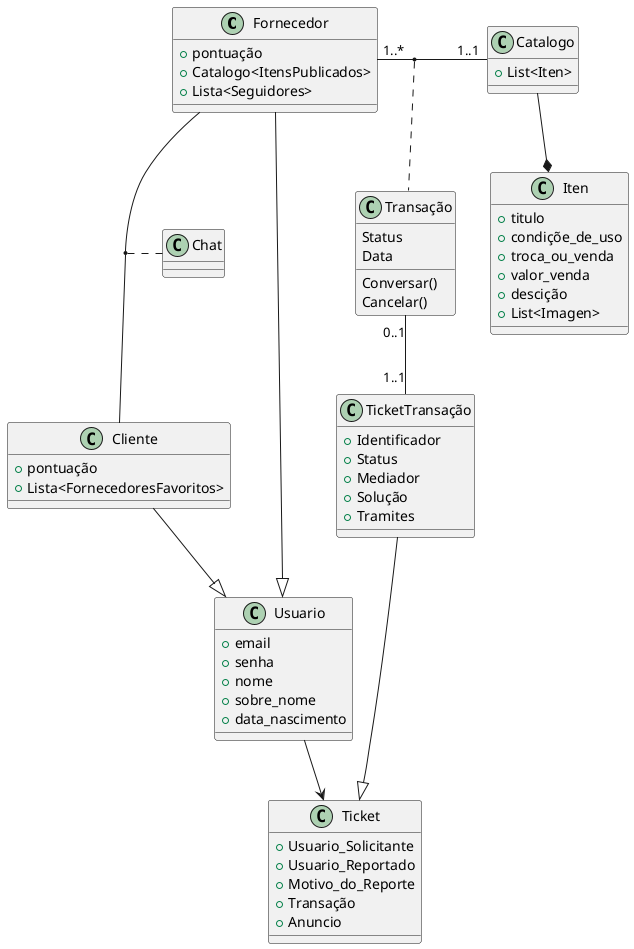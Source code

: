 @startuml diabgrama

Fornecedor --|> Usuario
Cliente --|> Usuario
Catalogo --* Iten
TicketTransação --|> Ticket

Usuario --> Ticket

Fornecedor "1..*" - "1..1" Catalogo
(Fornecedor, Catalogo) ... Transação
(Fornecedor, Cliente) ... Chat
Transação "0..1" - "1..1"  TicketTransação

class Transação{
    Status
    Data
    Conversar()
    Cancelar()
}

class Usuario {
  + email
  + senha
  + nome
  + sobre_nome
  + data_nascimento
}

class Fornecedor {
  + pontuação
  + Catalogo<ItensPublicados>
  + Lista<Seguidores>
}

class Cliente {
  + pontuação
  + Lista<FornecedoresFavoritos>
}

class Iten {
   + titulo
   + condiçõe_de_uso
   + troca_ou_venda
   + valor_venda
   + descição
   + List<Imagen> 
}

class Catalogo {
  + List<Iten>
}

class Ticket {
  + Usuario_Solicitante
  + Usuario_Reportado
  + Motivo_do_Reporte
  + Transação
  + Anuncio

}

class TicketTransação{
  + Identificador
  + Status
  + Mediador
  + Solução
  + Tramites
}

@enduml

